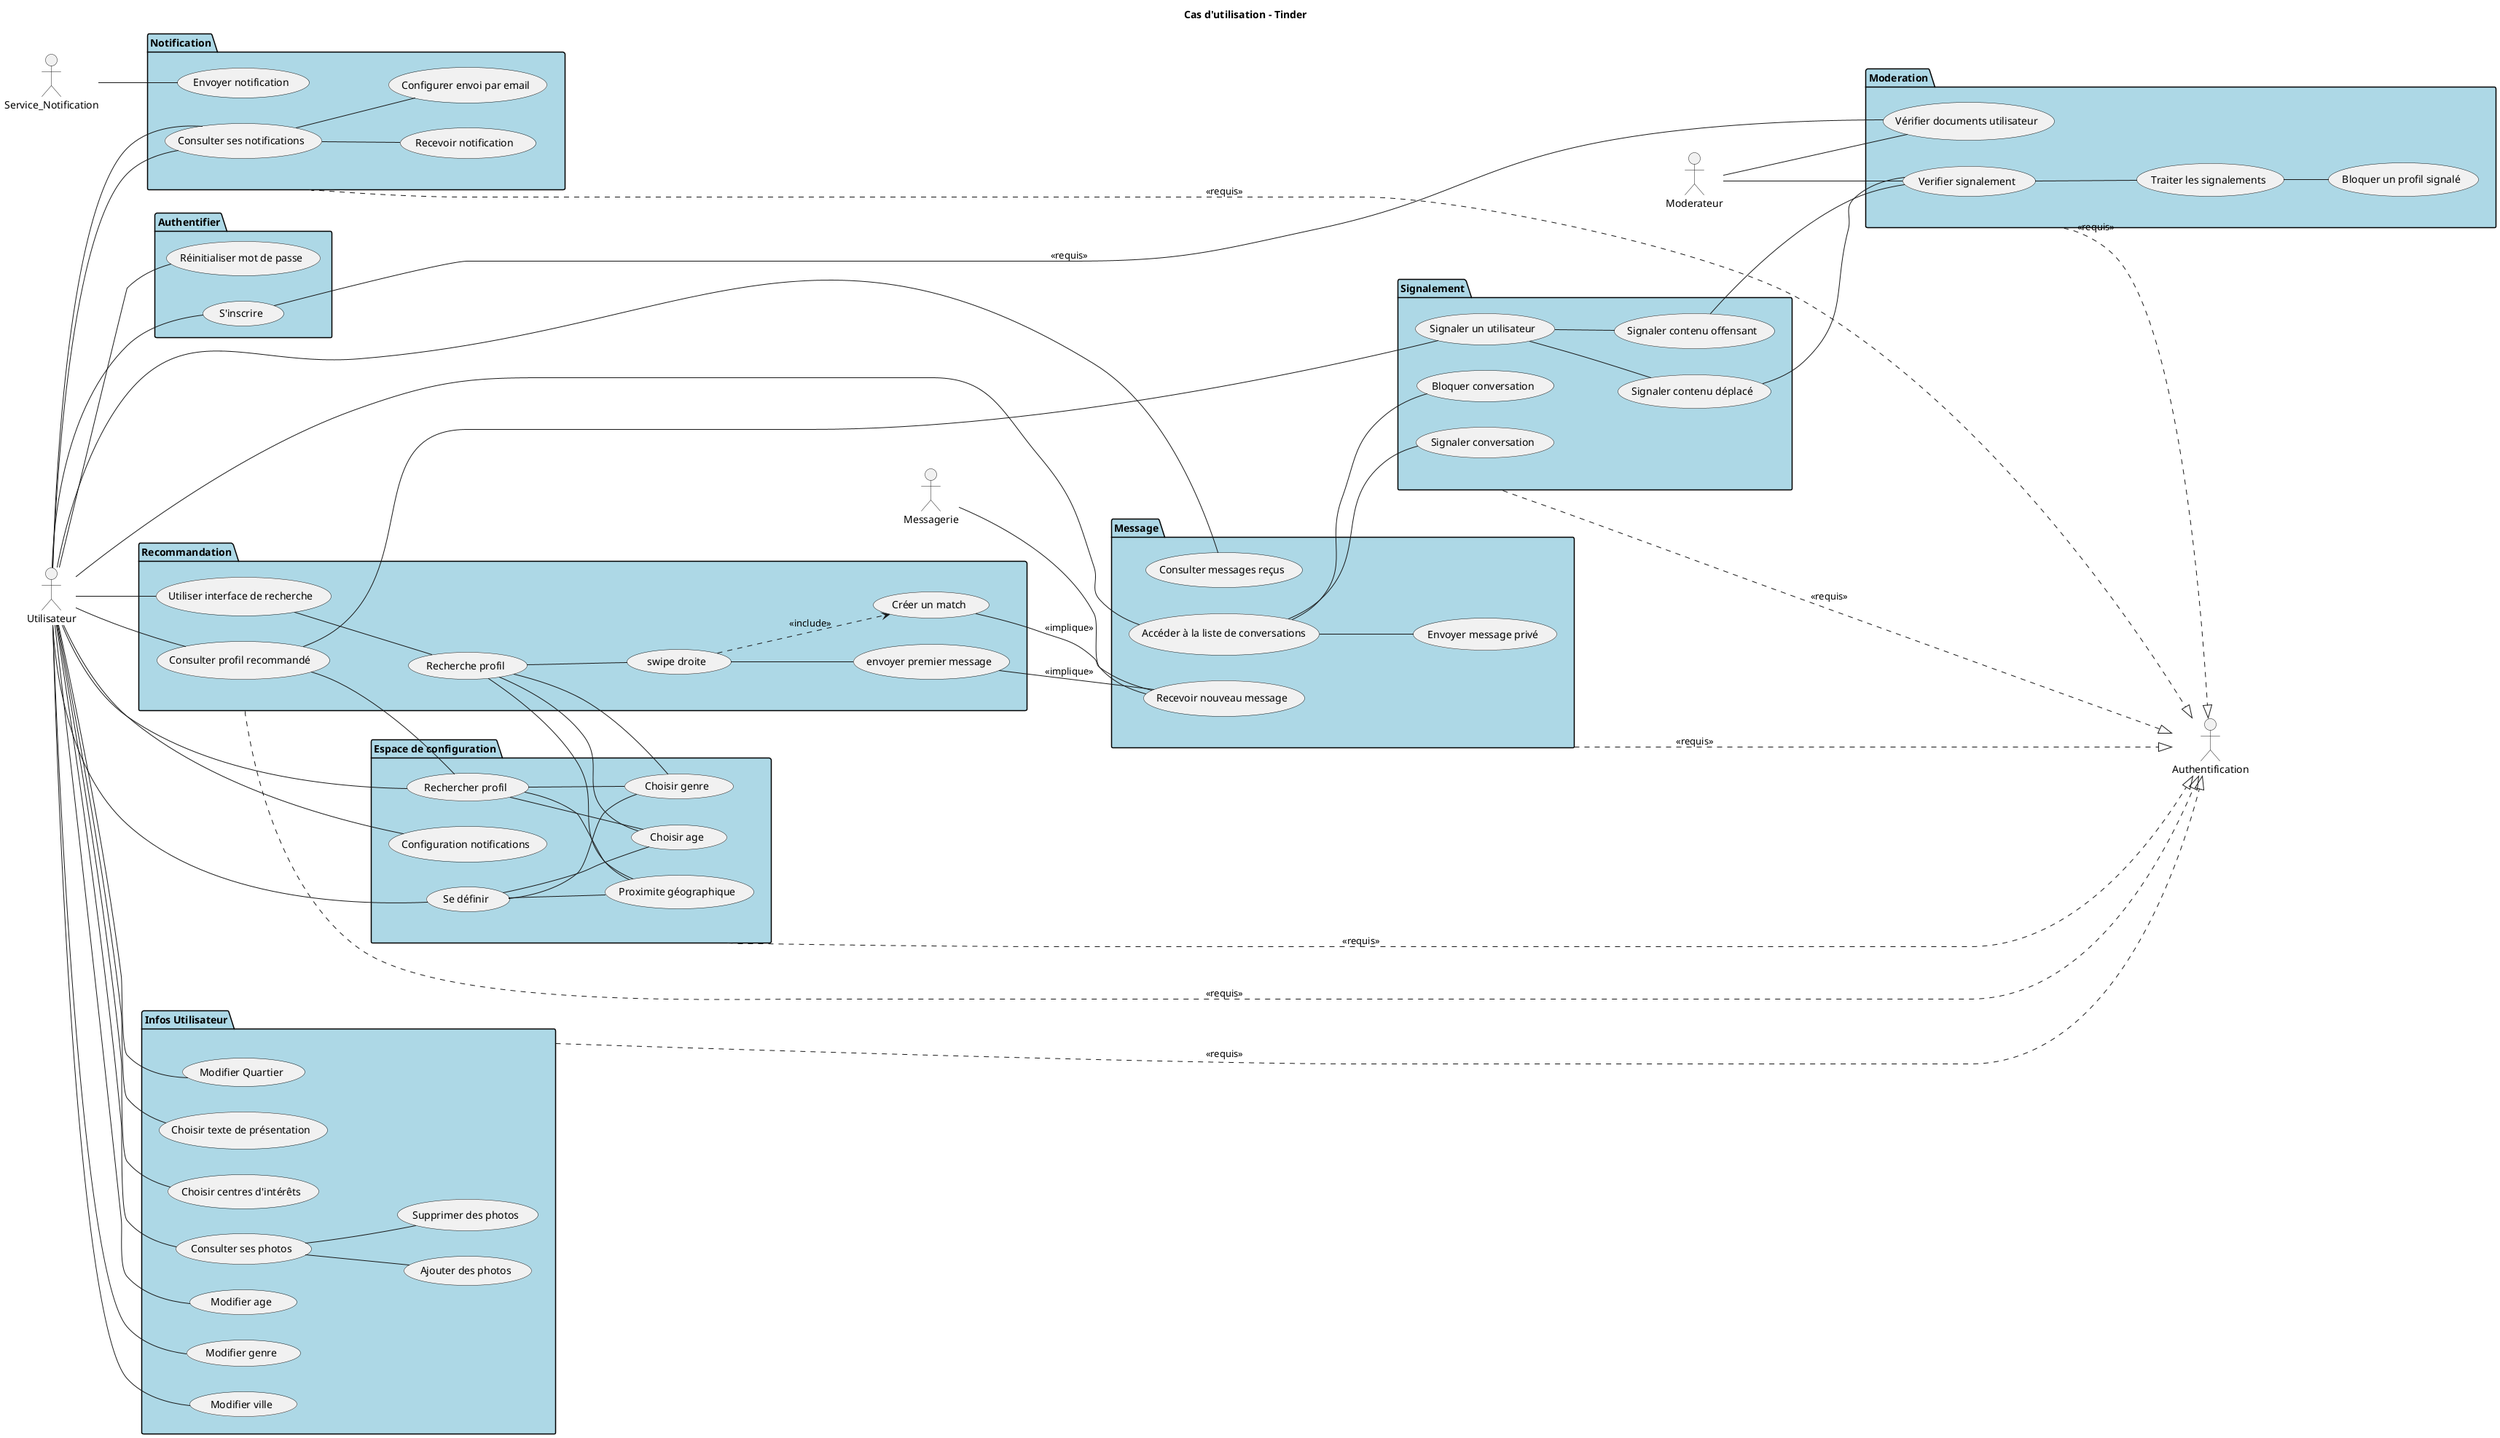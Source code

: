 @startuml

left to right direction
title Cas d'utilisation - Tinder

'Acteurs'
actor Utilisateur
actor Service_Notification
actor Messagerie
actor Moderateur
actor Authentification

package "Moderation" #LightBlue {

    usecase "Traiter les signalements" as mod_traiter
    usecase "Bloquer un profil signalé" as mod_bloquer
    usecase "Vérifier documents utilisateur" as mod_verif_docs
    usecase "Verifier signalement" as mod_verif_signal

    Moderateur -- mod_verif_signal
    Moderateur -- mod_verif_docs
    mod_verif_signal -- mod_traiter
    mod_traiter -- mod_bloquer

}

package "Signalement" #LightBlue {

    usecase "Signaler un utilisateur" as signal_user
    usecase "Signaler contenu déplacé" as signal_deplace
    usecase "Signaler contenu offensant" as signal_offensant
    usecase "Bloquer une conversation" as signal_bloquer_conv
    usecase "Signaler une conversation" as signal_signaler_conv


    signal_user -- signal_deplace
    signal_user -- signal_offensant
    signal_deplace -- mod_verif_signal
    signal_offensant -- mod_verif_signal

}

package "Message" #LightBlue {

    usecase "Envoyer message privé" as mess_envoyer
    usecase "Consulter messages reçus" as mess_consulter
    usecase "Recevoir nouveau message" as mess_recevoir
    usecase "Accéder à la liste de conversations" as mess_liste
    usecase "Signaler conversation" as signal_signaler_conv
    usecase "Bloquer conversation" as signal_bloquer_conv

    Utilisateur -- mess_consulter
    Utilisateur -- mess_liste
    Messagerie -- mess_recevoir

    mess_liste -- mess_envoyer
    mess_liste -- signal_bloquer_conv
    mess_liste -- signal_signaler_conv

}

package "Notification" #LightBlue {

    usecase "Recevoir notification " as notif_recevoir
    usecase "Envoyer notification" as notif_envoie
    usecase "Consulter ses notifications" as notif_consult
    usecase "Configurer envoi par email" as notif_email

    Utilisateur -- notif_consult

    Service_Notification -- notif_envoie

    Utilisateur -- notif_consult

    notif_consult -- notif_recevoir
    notif_consult -- notif_email

}


package "Infos Utilisateur" #LightBlue {

    usecase "Modifier age" as modif_Age
    usecase "Modifier genre" as modif_Genre
    usecase "Modifier ville" as modif_Ville
    usecase "Modifier Quartier" as modif_Quartier
    usecase "Choisir texte de présentation" as modif_Texte_Presentation
    usecase "Choisir centres d'intérêts" as modif_Centre_Interets
    usecase "Consulter ses photos" as modif_Consultation
    usecase "Ajouter des photos" as modif_Ajouter_Photos
    usecase "Supprimer des photos" as modif_Supprimer_Photos


    Utilisateur -- modif_Genre
    Utilisateur -- modif_Age
    Utilisateur -- modif_Ville
    Utilisateur -- modif_Quartier
    Utilisateur -- modif_Texte_Presentation
    Utilisateur -- modif_Centre_Interets
    Utilisateur -- modif_Consultation

    modif_Consultation -- modif_Ajouter_Photos
    modif_Consultation -- modif_Supprimer_Photos


}

package "Espace de configuration" #LightBlue {

    usecase "Proximite géographique" as config_proximite
    usecase "Choisir age" as config_age
    usecase "Choisir genre" as config_genre
    usecase "Se définir" as config_ses_critere_visibilite
    usecase "Rechercher profil" as config_critere_visibilite_autres
    usecase "Configuration notifications" as config_notif

    Utilisateur -- config_notif

    Utilisateur -- config_ses_critere_visibilite
    Utilisateur -- config_critere_visibilite_autres

    config_critere_visibilite_autres -- config_proximite
    config_critere_visibilite_autres -- config_age
    config_critere_visibilite_autres -- config_genre

    config_ses_critere_visibilite -- config_proximite
    config_ses_critere_visibilite -- config_age
    config_ses_critere_visibilite -- config_genre


}

package "Recommandation" #LightBlue {

    usecase "Consulter profil recommandé " as reco_consultation
    usecase "Utiliser interface de recherche " as reco_interface
    usecase "Recherche profil" as reco_recherche
    usecase "swipe droite" as reco_interet
    usecase "envoyer premier message" as reco_message
    usecase "Créer un match" as reco_match


    Utilisateur -- reco_consultation
    Utilisateur -- reco_interface

    reco_consultation -- config_critere_visibilite_autres
    reco_consultation -- signal_user

    reco_interface -- reco_recherche

    reco_recherche -- config_age
    reco_recherche -- config_genre
    reco_recherche -- config_proximite
    reco_recherche -- reco_interet

    reco_interet ..> reco_match : <<include>>
    reco_interet -- reco_message

    reco_message -- mess_recevoir : <<implique>>

    reco_match -- mess_recevoir : <<implique>>

}


package "Authentifier" #LightBlue {

    usecase "S'inscrire" as auth_inscription
    usecase "Réinitialiser mot de passe" as auth_reset_mdp

    Utilisateur -- auth_inscription
    auth_inscription -- mod_verif_docs : <<requis>>
    Utilisateur -- auth_reset_mdp

}

"Recommandation" ..|> Authentification : <<requis>>
"Espace de configuration" ..|> Authentification : <<requis>>
"Infos Utilisateur"  ..|> Authentification : <<requis>>
"Notification" ..|> Authentification : <<requis>>
"Message" ..|> Authentification : <<requis>>
"Signalement" ..|> Authentification : <<requis>>
"Moderation" ..|> Authentification : <<requis>>


@enduml
